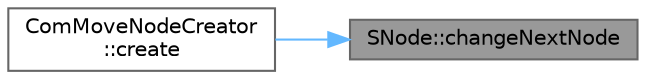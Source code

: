 digraph "SNode::changeNextNode"
{
 // LATEX_PDF_SIZE
  bgcolor="transparent";
  edge [fontname=Helvetica,fontsize=10,labelfontname=Helvetica,labelfontsize=10];
  node [fontname=Helvetica,fontsize=10,shape=box,height=0.2,width=0.4];
  rankdir="RL";
  Node1 [id="Node000001",label="SNode::changeNextNode",height=0.2,width=0.4,color="gray40", fillcolor="grey60", style="filled", fontcolor="black",tooltip="次の動作を設定する関数．"];
  Node1 -> Node2 [id="edge1_Node000001_Node000002",dir="back",color="steelblue1",style="solid",tooltip=" "];
  Node2 [id="Node000002",label="ComMoveNodeCreator\l::create",height=0.2,width=0.4,color="grey40", fillcolor="white", style="filled",URL="$class_com_move_node_creator.html#a49a0609daa16dab9b73f3d2e5ccb7311",tooltip="重心を平行移動したノードを生成する"];
}
